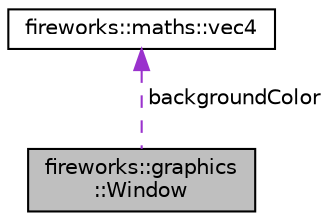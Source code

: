 digraph "fireworks::graphics::Window"
{
 // LATEX_PDF_SIZE
  edge [fontname="Helvetica",fontsize="10",labelfontname="Helvetica",labelfontsize="10"];
  node [fontname="Helvetica",fontsize="10",shape=record];
  Node1 [label="fireworks::graphics\l::Window",height=0.2,width=0.4,color="black", fillcolor="grey75", style="filled", fontcolor="black",tooltip="The class responsible for Window Creation."];
  Node2 -> Node1 [dir="back",color="darkorchid3",fontsize="10",style="dashed",label=" backgroundColor" ,fontname="Helvetica"];
  Node2 [label="fireworks::maths::vec4",height=0.2,width=0.4,color="black", fillcolor="white", style="filled",URL="$structfireworks_1_1maths_1_1vec4.html",tooltip=" "];
}
